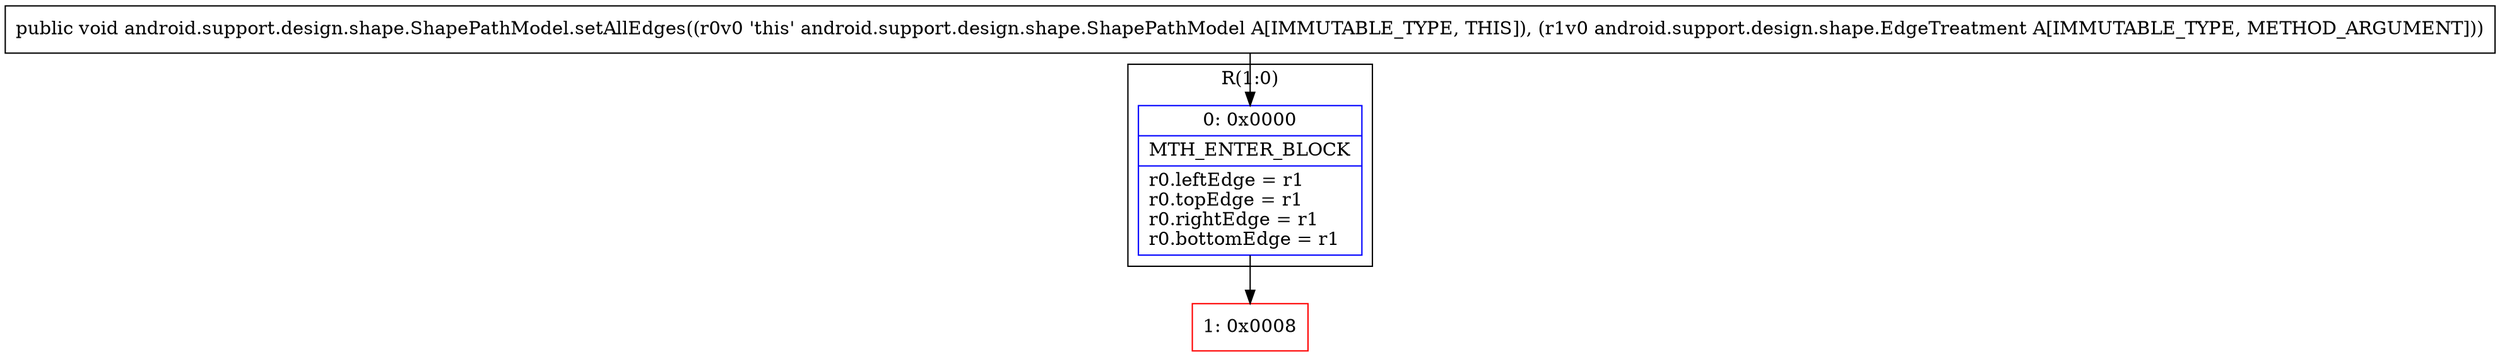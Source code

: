 digraph "CFG forandroid.support.design.shape.ShapePathModel.setAllEdges(Landroid\/support\/design\/shape\/EdgeTreatment;)V" {
subgraph cluster_Region_1278647837 {
label = "R(1:0)";
node [shape=record,color=blue];
Node_0 [shape=record,label="{0\:\ 0x0000|MTH_ENTER_BLOCK\l|r0.leftEdge = r1\lr0.topEdge = r1\lr0.rightEdge = r1\lr0.bottomEdge = r1\l}"];
}
Node_1 [shape=record,color=red,label="{1\:\ 0x0008}"];
MethodNode[shape=record,label="{public void android.support.design.shape.ShapePathModel.setAllEdges((r0v0 'this' android.support.design.shape.ShapePathModel A[IMMUTABLE_TYPE, THIS]), (r1v0 android.support.design.shape.EdgeTreatment A[IMMUTABLE_TYPE, METHOD_ARGUMENT])) }"];
MethodNode -> Node_0;
Node_0 -> Node_1;
}


